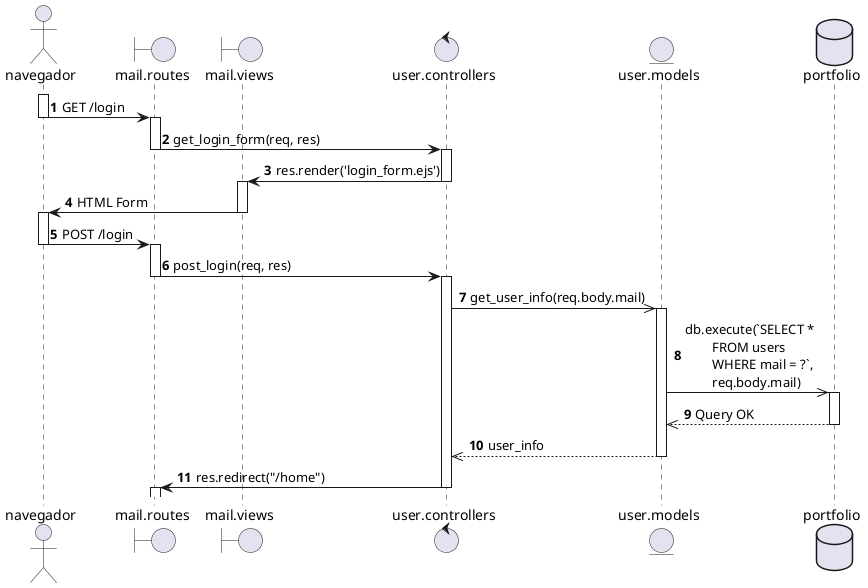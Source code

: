 @startuml 

autonumber

actor navegador as nav
boundary "mail.routes" as routes
boundary "mail.views" as view
control "user.controllers" as controller
entity "user.models" as model
database portfolio as db 

activate nav
nav -> routes: GET /login
deactivate nav

activate routes
routes -> controller: get_login_form(req, res)
deactivate routes

activate controller
controller -> view :res.render('login_form.ejs')
deactivate controller

activate view
view -> nav: HTML Form
deactivate view

activate nav
nav -> routes: POST /login
deactivate nav

activate routes
routes -> controller: post_login(req, res)
deactivate routes

activate controller
controller ->> model: get_user_info(req.body.mail)
activate model
model ->> db: db.execute(`SELECT * \n\tFROM users \n\tWHERE mail = ?`, \n\treq.body.mail)
activate db
db -->> model: Query OK
deactivate db
model -->> controller: user_info
deactivate model

controller -> routes: res.redirect("/home")
deactivate controller
activate routes

@enduml